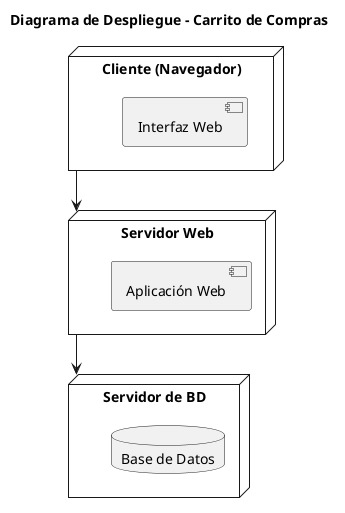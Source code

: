 @startuml
title Diagrama de Despliegue - Carrito de Compras

node "Cliente (Navegador)" {
  component "Interfaz Web"
}

node "Servidor Web" {
  component "Aplicación Web"
}

node "Servidor de BD" {
  database "Base de Datos"
}

"Cliente (Navegador)" --> "Servidor Web"
"Servidor Web" --> "Servidor de BD"

@enduml
